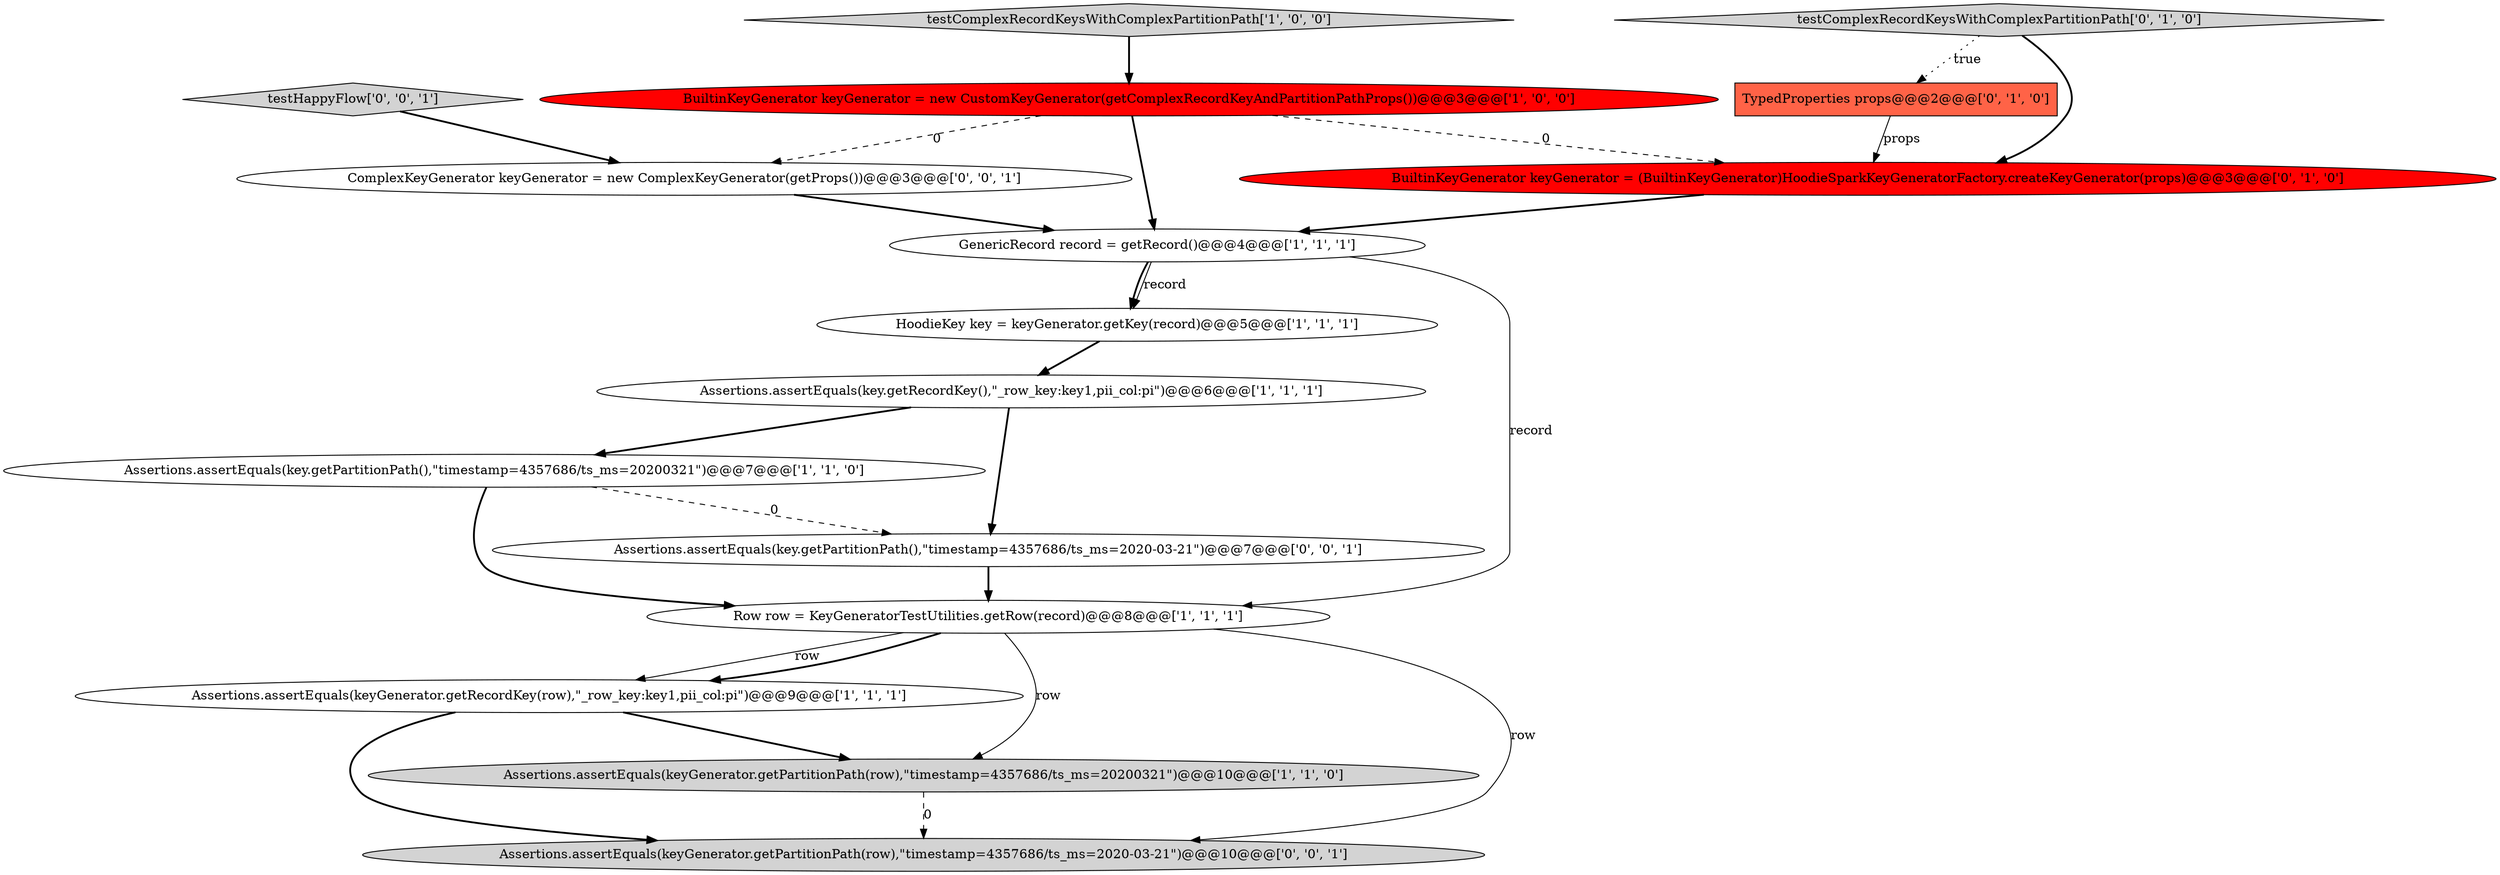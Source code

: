 digraph {
1 [style = filled, label = "Assertions.assertEquals(keyGenerator.getPartitionPath(row),\"timestamp=4357686/ts_ms=20200321\")@@@10@@@['1', '1', '0']", fillcolor = lightgray, shape = ellipse image = "AAA0AAABBB1BBB"];
5 [style = filled, label = "Assertions.assertEquals(key.getPartitionPath(),\"timestamp=4357686/ts_ms=20200321\")@@@7@@@['1', '1', '0']", fillcolor = white, shape = ellipse image = "AAA0AAABBB1BBB"];
6 [style = filled, label = "GenericRecord record = getRecord()@@@4@@@['1', '1', '1']", fillcolor = white, shape = ellipse image = "AAA0AAABBB1BBB"];
9 [style = filled, label = "testComplexRecordKeysWithComplexPartitionPath['0', '1', '0']", fillcolor = lightgray, shape = diamond image = "AAA0AAABBB2BBB"];
0 [style = filled, label = "Assertions.assertEquals(key.getRecordKey(),\"_row_key:key1,pii_col:pi\")@@@6@@@['1', '1', '1']", fillcolor = white, shape = ellipse image = "AAA0AAABBB1BBB"];
7 [style = filled, label = "Assertions.assertEquals(keyGenerator.getRecordKey(row),\"_row_key:key1,pii_col:pi\")@@@9@@@['1', '1', '1']", fillcolor = white, shape = ellipse image = "AAA0AAABBB1BBB"];
12 [style = filled, label = "ComplexKeyGenerator keyGenerator = new ComplexKeyGenerator(getProps())@@@3@@@['0', '0', '1']", fillcolor = white, shape = ellipse image = "AAA0AAABBB3BBB"];
13 [style = filled, label = "testHappyFlow['0', '0', '1']", fillcolor = lightgray, shape = diamond image = "AAA0AAABBB3BBB"];
2 [style = filled, label = "BuiltinKeyGenerator keyGenerator = new CustomKeyGenerator(getComplexRecordKeyAndPartitionPathProps())@@@3@@@['1', '0', '0']", fillcolor = red, shape = ellipse image = "AAA1AAABBB1BBB"];
8 [style = filled, label = "testComplexRecordKeysWithComplexPartitionPath['1', '0', '0']", fillcolor = lightgray, shape = diamond image = "AAA0AAABBB1BBB"];
15 [style = filled, label = "Assertions.assertEquals(keyGenerator.getPartitionPath(row),\"timestamp=4357686/ts_ms=2020-03-21\")@@@10@@@['0', '0', '1']", fillcolor = lightgray, shape = ellipse image = "AAA0AAABBB3BBB"];
14 [style = filled, label = "Assertions.assertEquals(key.getPartitionPath(),\"timestamp=4357686/ts_ms=2020-03-21\")@@@7@@@['0', '0', '1']", fillcolor = white, shape = ellipse image = "AAA0AAABBB3BBB"];
3 [style = filled, label = "Row row = KeyGeneratorTestUtilities.getRow(record)@@@8@@@['1', '1', '1']", fillcolor = white, shape = ellipse image = "AAA0AAABBB1BBB"];
10 [style = filled, label = "BuiltinKeyGenerator keyGenerator = (BuiltinKeyGenerator)HoodieSparkKeyGeneratorFactory.createKeyGenerator(props)@@@3@@@['0', '1', '0']", fillcolor = red, shape = ellipse image = "AAA1AAABBB2BBB"];
11 [style = filled, label = "TypedProperties props@@@2@@@['0', '1', '0']", fillcolor = tomato, shape = box image = "AAA1AAABBB2BBB"];
4 [style = filled, label = "HoodieKey key = keyGenerator.getKey(record)@@@5@@@['1', '1', '1']", fillcolor = white, shape = ellipse image = "AAA0AAABBB1BBB"];
5->3 [style = bold, label=""];
14->3 [style = bold, label=""];
5->14 [style = dashed, label="0"];
7->1 [style = bold, label=""];
11->10 [style = solid, label="props"];
2->6 [style = bold, label=""];
1->15 [style = dashed, label="0"];
9->11 [style = dotted, label="true"];
9->10 [style = bold, label=""];
12->6 [style = bold, label=""];
3->7 [style = solid, label="row"];
10->6 [style = bold, label=""];
2->10 [style = dashed, label="0"];
4->0 [style = bold, label=""];
6->4 [style = bold, label=""];
2->12 [style = dashed, label="0"];
0->14 [style = bold, label=""];
13->12 [style = bold, label=""];
8->2 [style = bold, label=""];
3->7 [style = bold, label=""];
6->4 [style = solid, label="record"];
7->15 [style = bold, label=""];
3->1 [style = solid, label="row"];
3->15 [style = solid, label="row"];
6->3 [style = solid, label="record"];
0->5 [style = bold, label=""];
}
